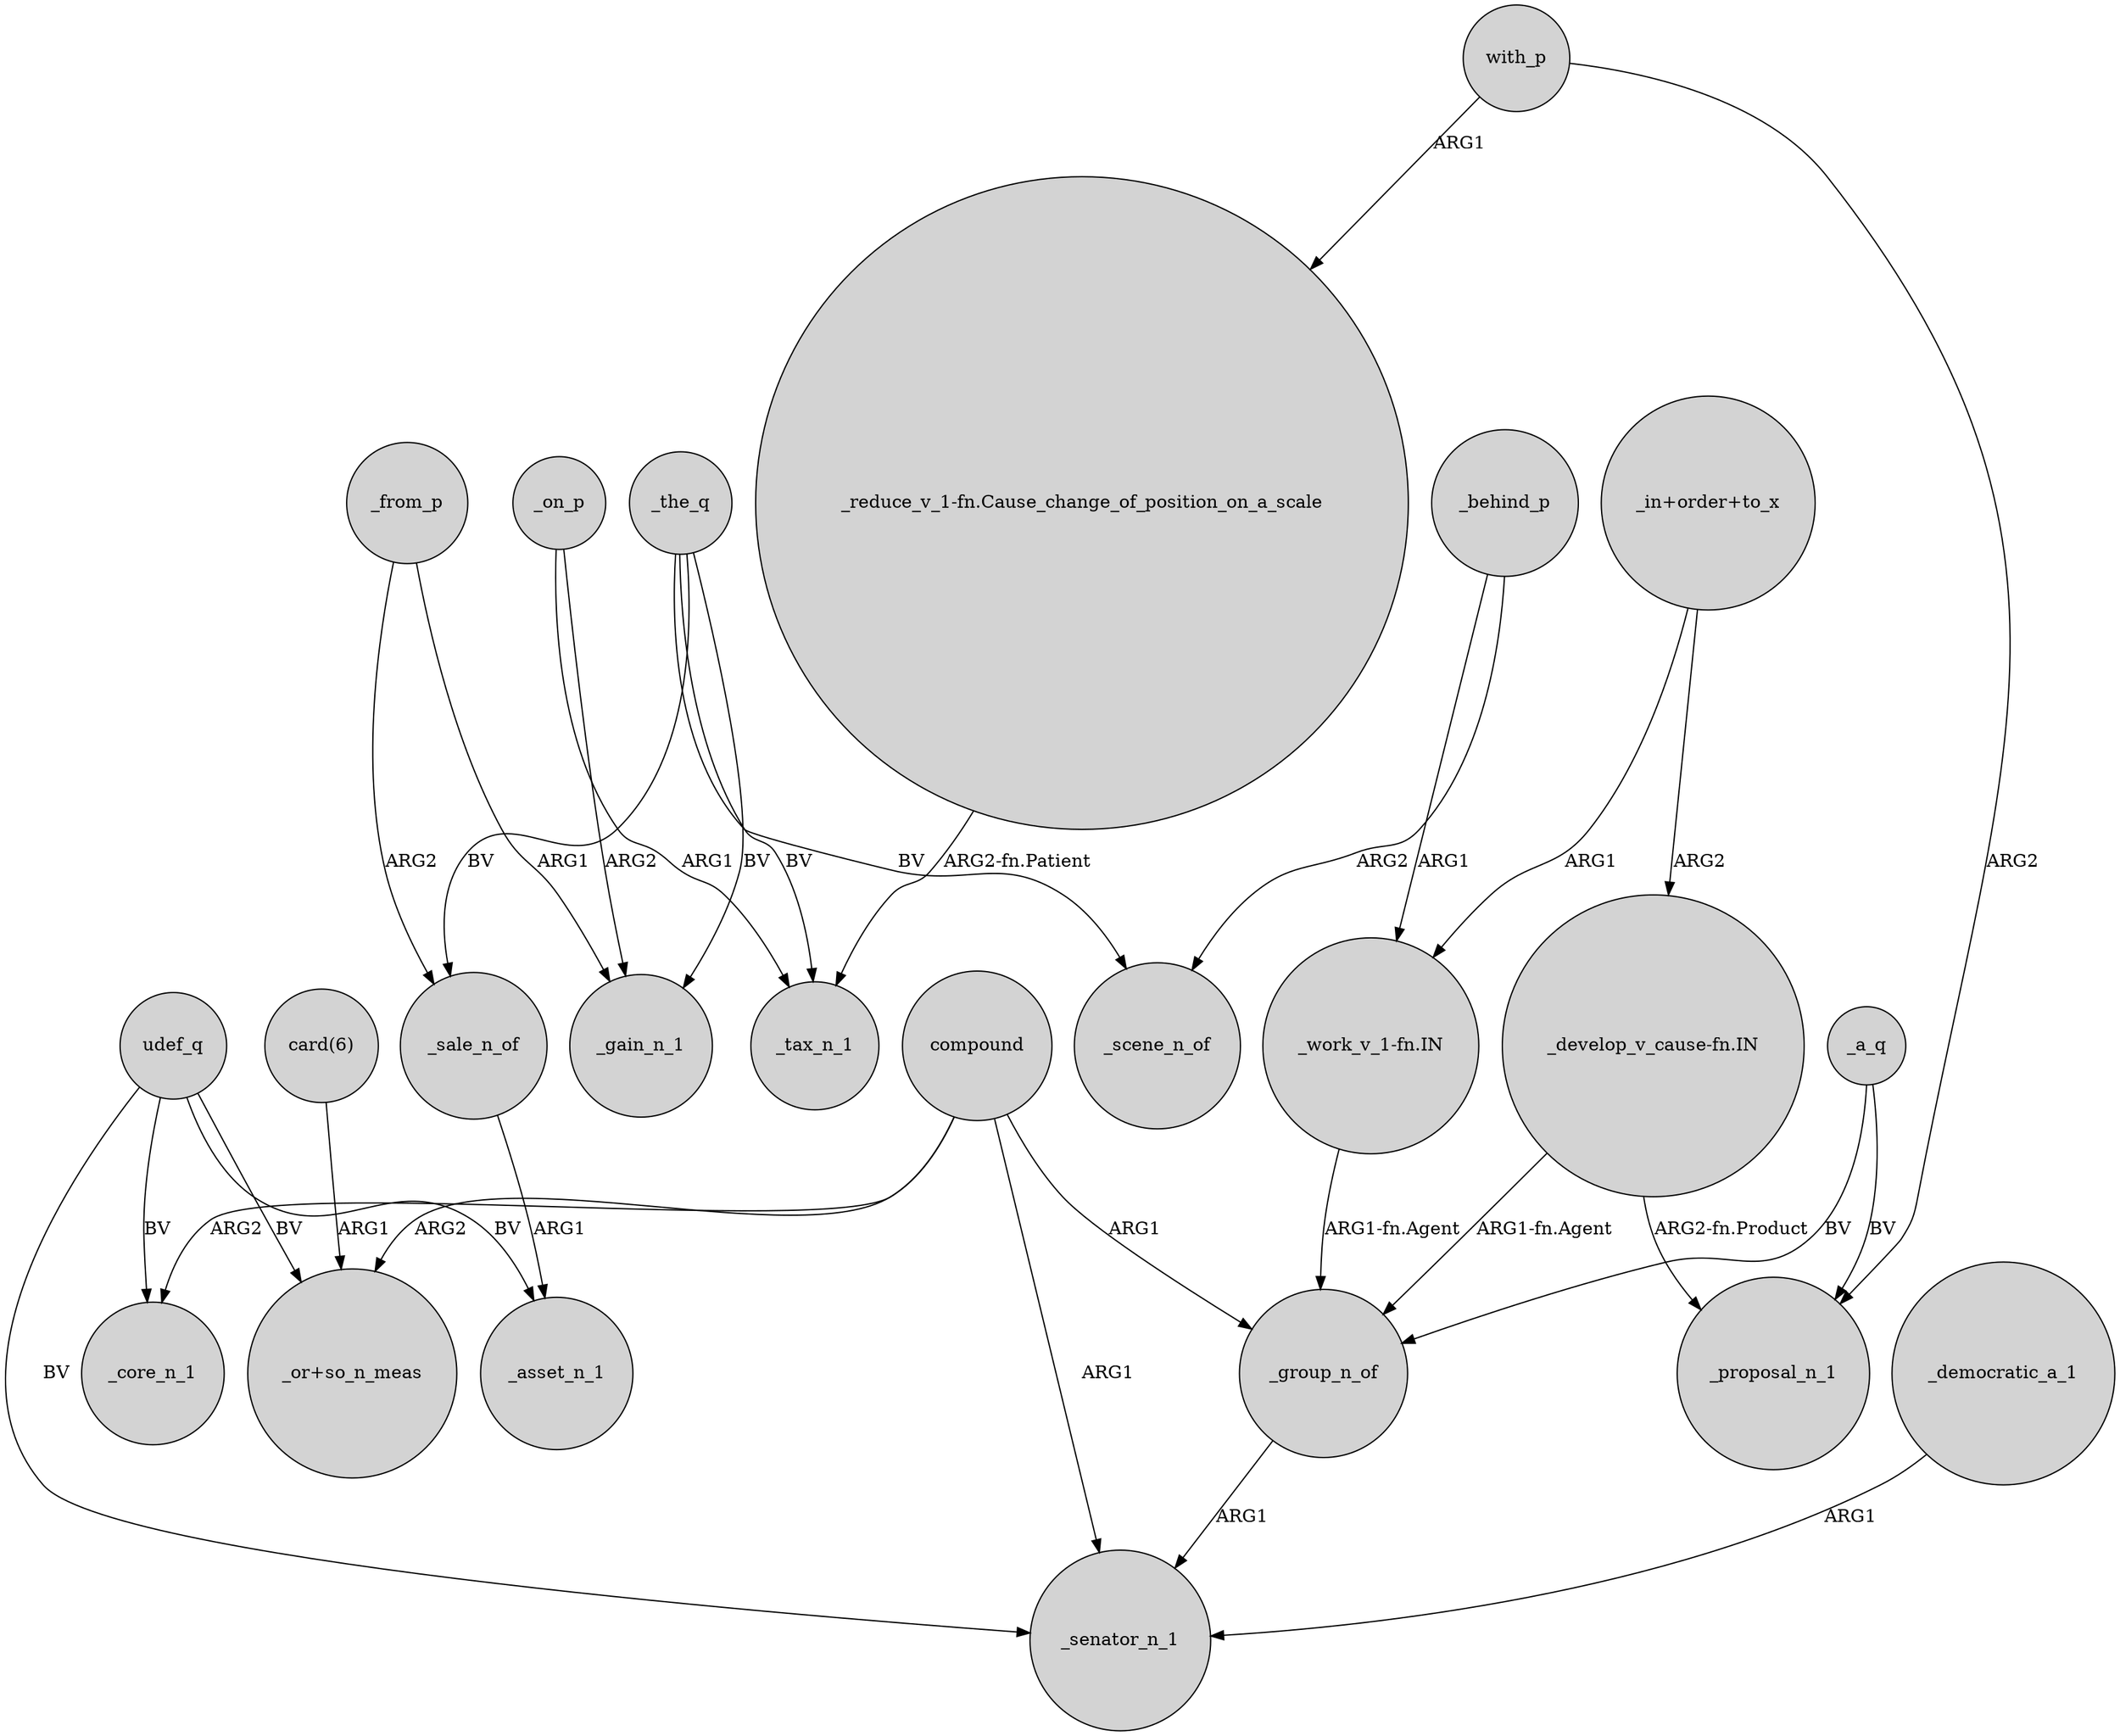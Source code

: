 digraph {
	node [shape=circle style=filled]
	udef_q -> _senator_n_1 [label=BV]
	"_in+order+to_x" -> "_work_v_1-fn.IN" [label=ARG1]
	compound -> _core_n_1 [label=ARG2]
	"_develop_v_cause-fn.IN" -> _group_n_of [label="ARG1-fn.Agent"]
	"card(6)" -> "_or+so_n_meas" [label=ARG1]
	udef_q -> "_or+so_n_meas" [label=BV]
	_the_q -> _tax_n_1 [label=BV]
	_on_p -> _gain_n_1 [label=ARG2]
	_from_p -> _sale_n_of [label=ARG2]
	compound -> "_or+so_n_meas" [label=ARG2]
	_from_p -> _gain_n_1 [label=ARG1]
	_sale_n_of -> _asset_n_1 [label=ARG1]
	udef_q -> _asset_n_1 [label=BV]
	_group_n_of -> _senator_n_1 [label=ARG1]
	_behind_p -> _scene_n_of [label=ARG2]
	udef_q -> _core_n_1 [label=BV]
	_the_q -> _gain_n_1 [label=BV]
	_the_q -> _scene_n_of [label=BV]
	"_reduce_v_1-fn.Cause_change_of_position_on_a_scale" -> _tax_n_1 [label="ARG2-fn.Patient"]
	_the_q -> _sale_n_of [label=BV]
	"_in+order+to_x" -> "_develop_v_cause-fn.IN" [label=ARG2]
	"_work_v_1-fn.IN" -> _group_n_of [label="ARG1-fn.Agent"]
	with_p -> _proposal_n_1 [label=ARG2]
	_democratic_a_1 -> _senator_n_1 [label=ARG1]
	_behind_p -> "_work_v_1-fn.IN" [label=ARG1]
	_a_q -> _group_n_of [label=BV]
	"_develop_v_cause-fn.IN" -> _proposal_n_1 [label="ARG2-fn.Product"]
	compound -> _senator_n_1 [label=ARG1]
	_on_p -> _tax_n_1 [label=ARG1]
	compound -> _group_n_of [label=ARG1]
	with_p -> "_reduce_v_1-fn.Cause_change_of_position_on_a_scale" [label=ARG1]
	_a_q -> _proposal_n_1 [label=BV]
}
